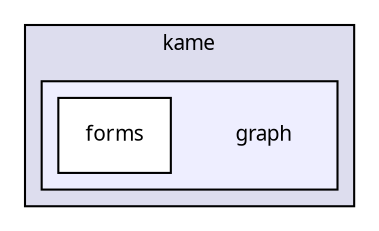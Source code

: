 digraph G {
  compound=true
  node [ fontsize=10, fontname="FreeSans.ttf"];
  edge [ labelfontsize=9, labelfontname="FreeSans.ttf"];
  subgraph clusterdir_86f25382698e49ecc2836ac98faed978 {
    graph [ bgcolor="#ddddee", pencolor="black", label="kame" fontname="FreeSans.ttf", fontsize=10, URL="dir_86f25382698e49ecc2836ac98faed978.html"]
  subgraph clusterdir_d198a54a18a5b9b1a7d8e9c2d240bff8 {
    graph [ bgcolor="#eeeeff", pencolor="black", label="" URL="dir_d198a54a18a5b9b1a7d8e9c2d240bff8.html"];
    dir_d198a54a18a5b9b1a7d8e9c2d240bff8 [shape=plaintext label="graph"];
    dir_0e164c257da662561916eb9a78911c88 [shape=box label="forms" color="black" fillcolor="white" style="filled" URL="dir_0e164c257da662561916eb9a78911c88.html"];
  }
  }
}
